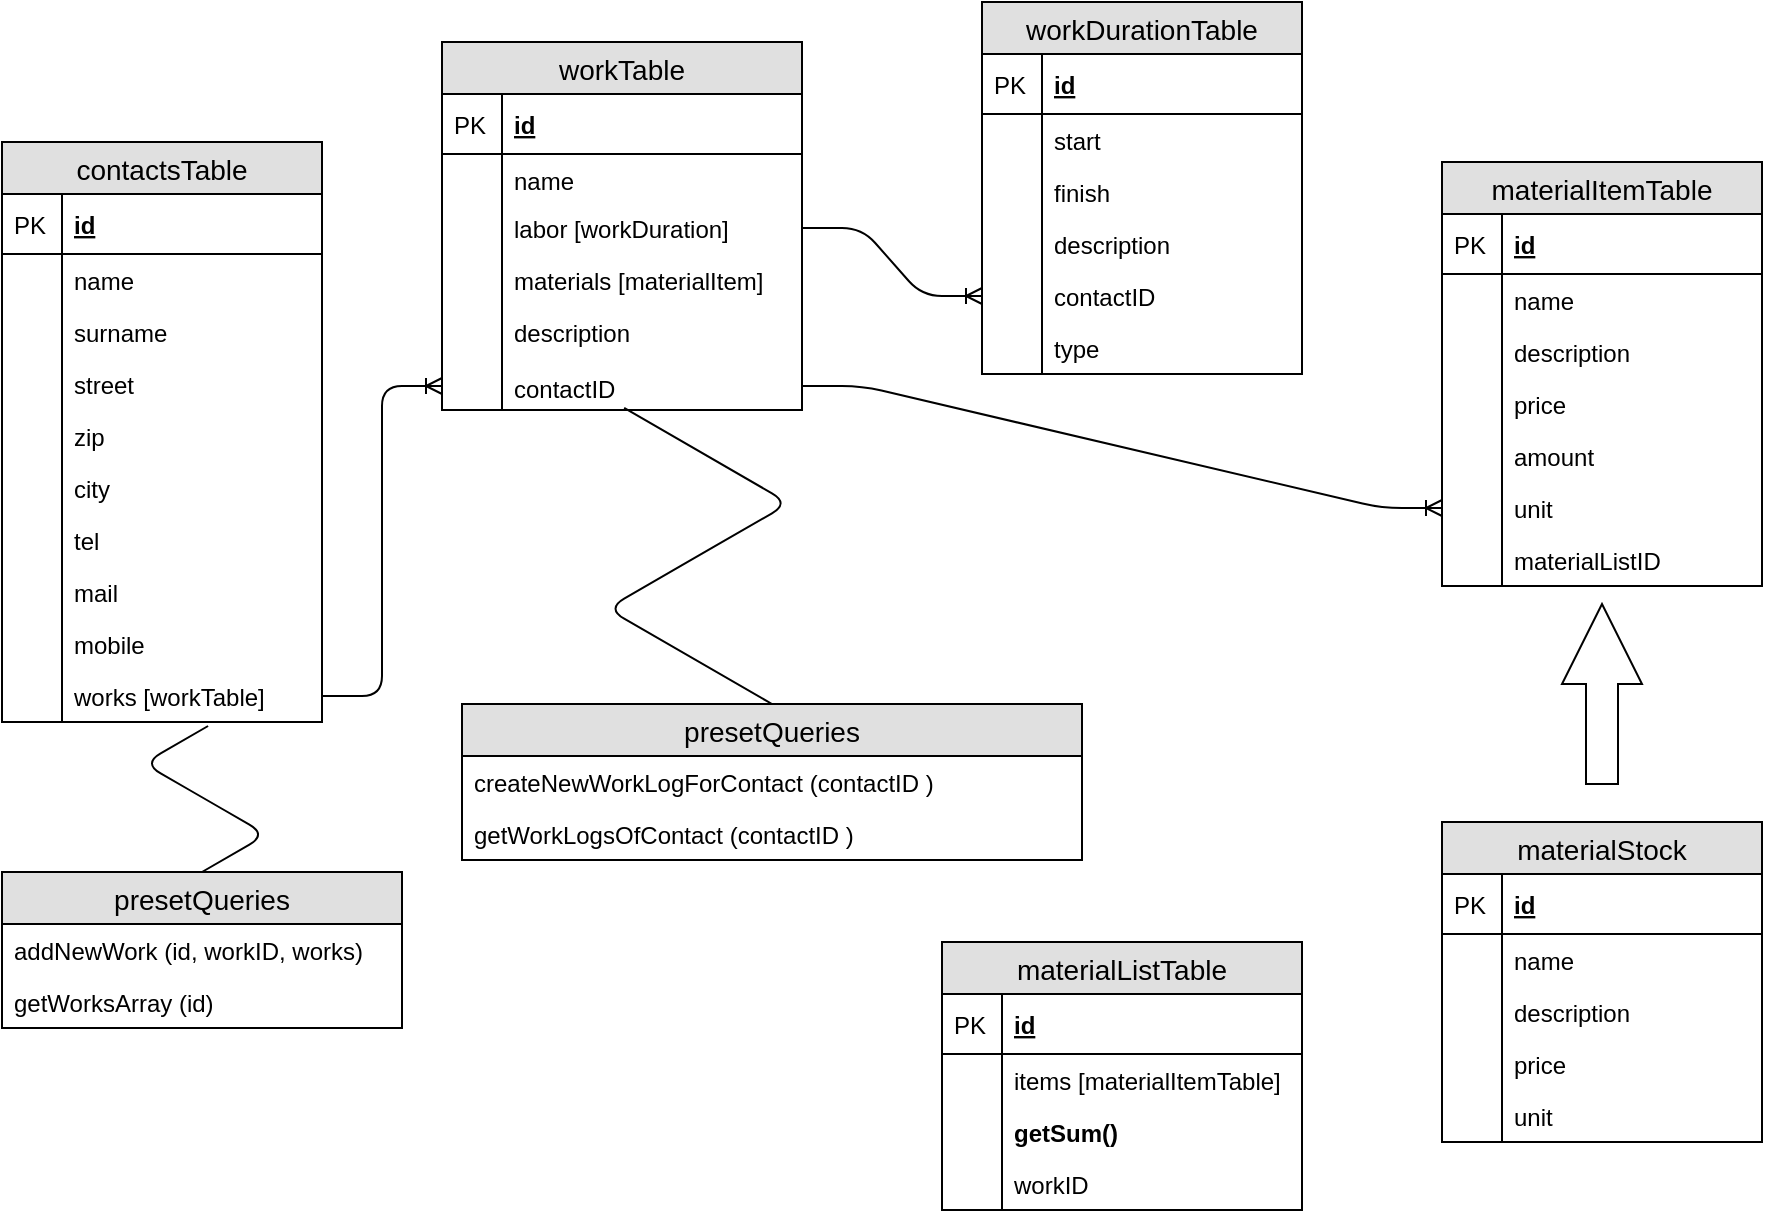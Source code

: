 <mxfile version="12.9.7" type="device"><diagram id="pIN6Wdjf2oK1olxcXLRE" name="Page-1"><mxGraphModel dx="932" dy="618" grid="1" gridSize="10" guides="1" tooltips="1" connect="1" arrows="1" fold="1" page="1" pageScale="1" pageWidth="1169" pageHeight="827" background="none" math="0" shadow="0"><root><mxCell id="0"/><mxCell id="1" parent="0"/><mxCell id="XhW7j2fBl8aj2lpPdpAn-42" value="workTable" style="swimlane;fontStyle=0;childLayout=stackLayout;horizontal=1;startSize=26;fillColor=#e0e0e0;horizontalStack=0;resizeParent=1;resizeParentMax=0;resizeLast=0;collapsible=1;marginBottom=0;swimlaneFillColor=#ffffff;align=center;fontSize=14;rounded=0;" parent="1" vertex="1"><mxGeometry x="260" y="40" width="180" height="184" as="geometry"><mxRectangle x="30" y="524.5" width="130" height="26" as="alternateBounds"/></mxGeometry></mxCell><mxCell id="XhW7j2fBl8aj2lpPdpAn-43" value="id" style="shape=partialRectangle;top=0;left=0;right=0;bottom=1;align=left;verticalAlign=middle;fillColor=none;spacingLeft=34;spacingRight=4;overflow=hidden;rotatable=0;points=[[0,0.5],[1,0.5]];portConstraint=eastwest;dropTarget=0;fontStyle=5;fontSize=12;" parent="XhW7j2fBl8aj2lpPdpAn-42" vertex="1"><mxGeometry y="26" width="180" height="30" as="geometry"/></mxCell><mxCell id="XhW7j2fBl8aj2lpPdpAn-44" value="PK" style="shape=partialRectangle;top=0;left=0;bottom=0;fillColor=none;align=left;verticalAlign=middle;spacingLeft=4;spacingRight=4;overflow=hidden;rotatable=0;points=[];portConstraint=eastwest;part=1;fontSize=12;" parent="XhW7j2fBl8aj2lpPdpAn-43" vertex="1" connectable="0"><mxGeometry width="30" height="30" as="geometry"/></mxCell><mxCell id="XhW7j2fBl8aj2lpPdpAn-111" value="name" style="shape=partialRectangle;top=0;left=0;right=0;bottom=0;align=left;verticalAlign=top;fillColor=none;spacingLeft=34;spacingRight=4;overflow=hidden;rotatable=0;points=[[0,0.5],[1,0.5]];portConstraint=eastwest;dropTarget=0;fontSize=12;comic=0;" parent="XhW7j2fBl8aj2lpPdpAn-42" vertex="1"><mxGeometry y="56" width="180" height="24" as="geometry"/></mxCell><mxCell id="XhW7j2fBl8aj2lpPdpAn-112" value="" style="shape=partialRectangle;top=0;left=0;bottom=0;fillColor=none;align=left;verticalAlign=top;spacingLeft=4;spacingRight=4;overflow=hidden;rotatable=0;points=[];portConstraint=eastwest;part=1;fontSize=12;" parent="XhW7j2fBl8aj2lpPdpAn-111" vertex="1" connectable="0"><mxGeometry width="30" height="24" as="geometry"/></mxCell><mxCell id="XhW7j2fBl8aj2lpPdpAn-45" value="labor [workDuration]" style="shape=partialRectangle;top=0;left=0;right=0;bottom=0;align=left;verticalAlign=top;fillColor=none;spacingLeft=34;spacingRight=4;overflow=hidden;rotatable=0;points=[[0,0.5],[1,0.5]];portConstraint=eastwest;dropTarget=0;fontSize=12;" parent="XhW7j2fBl8aj2lpPdpAn-42" vertex="1"><mxGeometry y="80" width="180" height="26" as="geometry"/></mxCell><mxCell id="XhW7j2fBl8aj2lpPdpAn-46" value="" style="shape=partialRectangle;top=0;left=0;bottom=0;fillColor=none;align=left;verticalAlign=top;spacingLeft=4;spacingRight=4;overflow=hidden;rotatable=0;points=[];portConstraint=eastwest;part=1;fontSize=12;" parent="XhW7j2fBl8aj2lpPdpAn-45" vertex="1" connectable="0"><mxGeometry width="30" height="26" as="geometry"/></mxCell><mxCell id="XhW7j2fBl8aj2lpPdpAn-47" value="materials [materialItem]" style="shape=partialRectangle;top=0;left=0;right=0;bottom=0;align=left;verticalAlign=top;fillColor=none;spacingLeft=34;spacingRight=4;overflow=hidden;rotatable=0;points=[[0,0.5],[1,0.5]];portConstraint=eastwest;dropTarget=0;fontSize=12;" parent="XhW7j2fBl8aj2lpPdpAn-42" vertex="1"><mxGeometry y="106" width="180" height="26" as="geometry"/></mxCell><mxCell id="XhW7j2fBl8aj2lpPdpAn-48" value="" style="shape=partialRectangle;top=0;left=0;bottom=0;fillColor=none;align=left;verticalAlign=top;spacingLeft=4;spacingRight=4;overflow=hidden;rotatable=0;points=[];portConstraint=eastwest;part=1;fontSize=12;" parent="XhW7j2fBl8aj2lpPdpAn-47" vertex="1" connectable="0"><mxGeometry width="30" height="26" as="geometry"/></mxCell><mxCell id="XhW7j2fBl8aj2lpPdpAn-49" value="description" style="shape=partialRectangle;top=0;left=0;right=0;bottom=0;align=left;verticalAlign=top;fillColor=none;spacingLeft=34;spacingRight=4;overflow=hidden;rotatable=0;points=[[0,0.5],[1,0.5]];portConstraint=eastwest;dropTarget=0;fontSize=12;" parent="XhW7j2fBl8aj2lpPdpAn-42" vertex="1"><mxGeometry y="132" width="180" height="28" as="geometry"/></mxCell><mxCell id="XhW7j2fBl8aj2lpPdpAn-50" value="" style="shape=partialRectangle;top=0;left=0;bottom=0;fillColor=none;align=left;verticalAlign=top;spacingLeft=4;spacingRight=4;overflow=hidden;rotatable=0;points=[];portConstraint=eastwest;part=1;fontSize=12;" parent="XhW7j2fBl8aj2lpPdpAn-49" vertex="1" connectable="0"><mxGeometry width="30" height="28" as="geometry"/></mxCell><mxCell id="JqWRubaT7lEdu_7shFdC-1" value="contactID" style="shape=partialRectangle;top=0;left=0;right=0;bottom=0;align=left;verticalAlign=top;fillColor=none;spacingLeft=34;spacingRight=4;overflow=hidden;rotatable=0;points=[[0,0.5],[1,0.5]];portConstraint=eastwest;dropTarget=0;fontSize=12;" parent="XhW7j2fBl8aj2lpPdpAn-42" vertex="1"><mxGeometry y="160" width="180" height="24" as="geometry"/></mxCell><mxCell id="JqWRubaT7lEdu_7shFdC-2" value="" style="shape=partialRectangle;top=0;left=0;bottom=0;fillColor=none;align=left;verticalAlign=top;spacingLeft=4;spacingRight=4;overflow=hidden;rotatable=0;points=[];portConstraint=eastwest;part=1;fontSize=12;" parent="JqWRubaT7lEdu_7shFdC-1" vertex="1" connectable="0"><mxGeometry width="30" height="24" as="geometry"/></mxCell><mxCell id="XhW7j2fBl8aj2lpPdpAn-74" value="materialListTable" style="swimlane;fontStyle=0;childLayout=stackLayout;horizontal=1;startSize=26;fillColor=#e0e0e0;horizontalStack=0;resizeParent=1;resizeParentMax=0;resizeLast=0;collapsible=1;marginBottom=0;swimlaneFillColor=#ffffff;align=center;fontSize=14;rounded=0;" parent="1" vertex="1"><mxGeometry x="510" y="490" width="180" height="134" as="geometry"><mxRectangle x="30" y="524.5" width="130" height="26" as="alternateBounds"/></mxGeometry></mxCell><mxCell id="XhW7j2fBl8aj2lpPdpAn-75" value="id" style="shape=partialRectangle;top=0;left=0;right=0;bottom=1;align=left;verticalAlign=middle;fillColor=none;spacingLeft=34;spacingRight=4;overflow=hidden;rotatable=0;points=[[0,0.5],[1,0.5]];portConstraint=eastwest;dropTarget=0;fontStyle=5;fontSize=12;" parent="XhW7j2fBl8aj2lpPdpAn-74" vertex="1"><mxGeometry y="26" width="180" height="30" as="geometry"/></mxCell><mxCell id="XhW7j2fBl8aj2lpPdpAn-76" value="PK" style="shape=partialRectangle;top=0;left=0;bottom=0;fillColor=none;align=left;verticalAlign=middle;spacingLeft=4;spacingRight=4;overflow=hidden;rotatable=0;points=[];portConstraint=eastwest;part=1;fontSize=12;" parent="XhW7j2fBl8aj2lpPdpAn-75" vertex="1" connectable="0"><mxGeometry width="30" height="30" as="geometry"/></mxCell><mxCell id="XhW7j2fBl8aj2lpPdpAn-77" value="items [materialItemTable]" style="shape=partialRectangle;top=0;left=0;right=0;bottom=0;align=left;verticalAlign=top;fillColor=none;spacingLeft=34;spacingRight=4;overflow=hidden;rotatable=0;points=[[0,0.5],[1,0.5]];portConstraint=eastwest;dropTarget=0;fontSize=12;" parent="XhW7j2fBl8aj2lpPdpAn-74" vertex="1"><mxGeometry y="56" width="180" height="26" as="geometry"/></mxCell><mxCell id="XhW7j2fBl8aj2lpPdpAn-78" value="" style="shape=partialRectangle;top=0;left=0;bottom=0;fillColor=none;align=left;verticalAlign=top;spacingLeft=4;spacingRight=4;overflow=hidden;rotatable=0;points=[];portConstraint=eastwest;part=1;fontSize=12;" parent="XhW7j2fBl8aj2lpPdpAn-77" vertex="1" connectable="0"><mxGeometry width="30" height="26" as="geometry"/></mxCell><mxCell id="XhW7j2fBl8aj2lpPdpAn-83" value="getSum()" style="shape=partialRectangle;top=0;left=0;right=0;bottom=0;align=left;verticalAlign=top;fillColor=none;spacingLeft=34;spacingRight=4;overflow=hidden;rotatable=0;points=[[0,0.5],[1,0.5]];portConstraint=eastwest;dropTarget=0;fontSize=12;fontStyle=1" parent="XhW7j2fBl8aj2lpPdpAn-74" vertex="1"><mxGeometry y="82" width="180" height="26" as="geometry"/></mxCell><mxCell id="XhW7j2fBl8aj2lpPdpAn-84" value="" style="shape=partialRectangle;top=0;left=0;bottom=0;fillColor=none;align=left;verticalAlign=top;spacingLeft=4;spacingRight=4;overflow=hidden;rotatable=0;points=[];portConstraint=eastwest;part=1;fontSize=12;" parent="XhW7j2fBl8aj2lpPdpAn-83" vertex="1" connectable="0"><mxGeometry width="30" height="26" as="geometry"/></mxCell><mxCell id="JqWRubaT7lEdu_7shFdC-5" value="workID" style="shape=partialRectangle;top=0;left=0;right=0;bottom=0;align=left;verticalAlign=top;fillColor=none;spacingLeft=34;spacingRight=4;overflow=hidden;rotatable=0;points=[[0,0.5],[1,0.5]];portConstraint=eastwest;dropTarget=0;fontSize=12;" parent="XhW7j2fBl8aj2lpPdpAn-74" vertex="1"><mxGeometry y="108" width="180" height="26" as="geometry"/></mxCell><mxCell id="JqWRubaT7lEdu_7shFdC-6" value="" style="shape=partialRectangle;top=0;left=0;bottom=0;fillColor=none;align=left;verticalAlign=top;spacingLeft=4;spacingRight=4;overflow=hidden;rotatable=0;points=[];portConstraint=eastwest;part=1;fontSize=12;" parent="JqWRubaT7lEdu_7shFdC-5" vertex="1" connectable="0"><mxGeometry width="30" height="26" as="geometry"/></mxCell><mxCell id="XhW7j2fBl8aj2lpPdpAn-87" value="materialItemTable" style="swimlane;fontStyle=0;childLayout=stackLayout;horizontal=1;startSize=26;fillColor=#e0e0e0;horizontalStack=0;resizeParent=1;resizeParentMax=0;resizeLast=0;collapsible=1;marginBottom=0;swimlaneFillColor=#ffffff;align=center;fontSize=14;rounded=0;" parent="1" vertex="1"><mxGeometry x="760" y="100" width="160" height="212" as="geometry"><mxRectangle x="30" y="524.5" width="130" height="26" as="alternateBounds"/></mxGeometry></mxCell><mxCell id="XhW7j2fBl8aj2lpPdpAn-88" value="id" style="shape=partialRectangle;top=0;left=0;right=0;bottom=1;align=left;verticalAlign=middle;fillColor=none;spacingLeft=34;spacingRight=4;overflow=hidden;rotatable=0;points=[[0,0.5],[1,0.5]];portConstraint=eastwest;dropTarget=0;fontStyle=5;fontSize=12;" parent="XhW7j2fBl8aj2lpPdpAn-87" vertex="1"><mxGeometry y="26" width="160" height="30" as="geometry"/></mxCell><mxCell id="XhW7j2fBl8aj2lpPdpAn-89" value="PK" style="shape=partialRectangle;top=0;left=0;bottom=0;fillColor=none;align=left;verticalAlign=middle;spacingLeft=4;spacingRight=4;overflow=hidden;rotatable=0;points=[];portConstraint=eastwest;part=1;fontSize=12;" parent="XhW7j2fBl8aj2lpPdpAn-88" vertex="1" connectable="0"><mxGeometry width="30" height="30" as="geometry"/></mxCell><mxCell id="XhW7j2fBl8aj2lpPdpAn-92" value="name" style="shape=partialRectangle;top=0;left=0;right=0;bottom=0;align=left;verticalAlign=top;fillColor=none;spacingLeft=34;spacingRight=4;overflow=hidden;rotatable=0;points=[[0,0.5],[1,0.5]];portConstraint=eastwest;dropTarget=0;fontSize=12;" parent="XhW7j2fBl8aj2lpPdpAn-87" vertex="1"><mxGeometry y="56" width="160" height="26" as="geometry"/></mxCell><mxCell id="XhW7j2fBl8aj2lpPdpAn-93" value="" style="shape=partialRectangle;top=0;left=0;bottom=0;fillColor=none;align=left;verticalAlign=top;spacingLeft=4;spacingRight=4;overflow=hidden;rotatable=0;points=[];portConstraint=eastwest;part=1;fontSize=12;" parent="XhW7j2fBl8aj2lpPdpAn-92" vertex="1" connectable="0"><mxGeometry width="30" height="26" as="geometry"/></mxCell><mxCell id="XhW7j2fBl8aj2lpPdpAn-132" value="description" style="shape=partialRectangle;top=0;left=0;right=0;bottom=0;align=left;verticalAlign=top;fillColor=none;spacingLeft=34;spacingRight=4;overflow=hidden;rotatable=0;points=[[0,0.5],[1,0.5]];portConstraint=eastwest;dropTarget=0;fontSize=12;" parent="XhW7j2fBl8aj2lpPdpAn-87" vertex="1"><mxGeometry y="82" width="160" height="26" as="geometry"/></mxCell><mxCell id="XhW7j2fBl8aj2lpPdpAn-133" value="" style="shape=partialRectangle;top=0;left=0;bottom=0;fillColor=none;align=left;verticalAlign=top;spacingLeft=4;spacingRight=4;overflow=hidden;rotatable=0;points=[];portConstraint=eastwest;part=1;fontSize=12;" parent="XhW7j2fBl8aj2lpPdpAn-132" vertex="1" connectable="0"><mxGeometry width="30" height="26" as="geometry"/></mxCell><mxCell id="XhW7j2fBl8aj2lpPdpAn-94" value="price" style="shape=partialRectangle;top=0;left=0;right=0;bottom=0;align=left;verticalAlign=top;fillColor=none;spacingLeft=34;spacingRight=4;overflow=hidden;rotatable=0;points=[[0,0.5],[1,0.5]];portConstraint=eastwest;dropTarget=0;fontSize=12;" parent="XhW7j2fBl8aj2lpPdpAn-87" vertex="1"><mxGeometry y="108" width="160" height="26" as="geometry"/></mxCell><mxCell id="XhW7j2fBl8aj2lpPdpAn-95" value="" style="shape=partialRectangle;top=0;left=0;bottom=0;fillColor=none;align=left;verticalAlign=top;spacingLeft=4;spacingRight=4;overflow=hidden;rotatable=0;points=[];portConstraint=eastwest;part=1;fontSize=12;" parent="XhW7j2fBl8aj2lpPdpAn-94" vertex="1" connectable="0"><mxGeometry width="30" height="26" as="geometry"/></mxCell><mxCell id="XhW7j2fBl8aj2lpPdpAn-96" value="amount" style="shape=partialRectangle;top=0;left=0;right=0;bottom=0;align=left;verticalAlign=top;fillColor=none;spacingLeft=34;spacingRight=4;overflow=hidden;rotatable=0;points=[[0,0.5],[1,0.5]];portConstraint=eastwest;dropTarget=0;fontSize=12;" parent="XhW7j2fBl8aj2lpPdpAn-87" vertex="1"><mxGeometry y="134" width="160" height="26" as="geometry"/></mxCell><mxCell id="XhW7j2fBl8aj2lpPdpAn-97" value="" style="shape=partialRectangle;top=0;left=0;bottom=0;fillColor=none;align=left;verticalAlign=top;spacingLeft=4;spacingRight=4;overflow=hidden;rotatable=0;points=[];portConstraint=eastwest;part=1;fontSize=12;" parent="XhW7j2fBl8aj2lpPdpAn-96" vertex="1" connectable="0"><mxGeometry width="30" height="26" as="geometry"/></mxCell><mxCell id="XhW7j2fBl8aj2lpPdpAn-128" value="unit" style="shape=partialRectangle;top=0;left=0;right=0;bottom=0;align=left;verticalAlign=top;fillColor=none;spacingLeft=34;spacingRight=4;overflow=hidden;rotatable=0;points=[[0,0.5],[1,0.5]];portConstraint=eastwest;dropTarget=0;fontSize=12;" parent="XhW7j2fBl8aj2lpPdpAn-87" vertex="1"><mxGeometry y="160" width="160" height="26" as="geometry"/></mxCell><mxCell id="XhW7j2fBl8aj2lpPdpAn-129" value="" style="shape=partialRectangle;top=0;left=0;bottom=0;fillColor=none;align=left;verticalAlign=top;spacingLeft=4;spacingRight=4;overflow=hidden;rotatable=0;points=[];portConstraint=eastwest;part=1;fontSize=12;" parent="XhW7j2fBl8aj2lpPdpAn-128" vertex="1" connectable="0"><mxGeometry width="30" height="26" as="geometry"/></mxCell><mxCell id="JqWRubaT7lEdu_7shFdC-7" value="materialListID" style="shape=partialRectangle;top=0;left=0;right=0;bottom=0;align=left;verticalAlign=top;fillColor=none;spacingLeft=34;spacingRight=4;overflow=hidden;rotatable=0;points=[[0,0.5],[1,0.5]];portConstraint=eastwest;dropTarget=0;fontSize=12;" parent="XhW7j2fBl8aj2lpPdpAn-87" vertex="1"><mxGeometry y="186" width="160" height="26" as="geometry"/></mxCell><mxCell id="JqWRubaT7lEdu_7shFdC-8" value="" style="shape=partialRectangle;top=0;left=0;bottom=0;fillColor=none;align=left;verticalAlign=top;spacingLeft=4;spacingRight=4;overflow=hidden;rotatable=0;points=[];portConstraint=eastwest;part=1;fontSize=12;" parent="JqWRubaT7lEdu_7shFdC-7" vertex="1" connectable="0"><mxGeometry width="30" height="26" as="geometry"/></mxCell><mxCell id="XhW7j2fBl8aj2lpPdpAn-113" value="materialStock" style="swimlane;fontStyle=0;childLayout=stackLayout;horizontal=1;startSize=26;fillColor=#e0e0e0;horizontalStack=0;resizeParent=1;resizeParentMax=0;resizeLast=0;collapsible=1;marginBottom=0;swimlaneFillColor=#ffffff;align=center;fontSize=14;rounded=0;" parent="1" vertex="1"><mxGeometry x="760" y="430" width="160" height="160" as="geometry"><mxRectangle x="30" y="524.5" width="130" height="26" as="alternateBounds"/></mxGeometry></mxCell><mxCell id="XhW7j2fBl8aj2lpPdpAn-114" value="id" style="shape=partialRectangle;top=0;left=0;right=0;bottom=1;align=left;verticalAlign=middle;fillColor=none;spacingLeft=34;spacingRight=4;overflow=hidden;rotatable=0;points=[[0,0.5],[1,0.5]];portConstraint=eastwest;dropTarget=0;fontStyle=5;fontSize=12;" parent="XhW7j2fBl8aj2lpPdpAn-113" vertex="1"><mxGeometry y="26" width="160" height="30" as="geometry"/></mxCell><mxCell id="XhW7j2fBl8aj2lpPdpAn-115" value="PK" style="shape=partialRectangle;top=0;left=0;bottom=0;fillColor=none;align=left;verticalAlign=middle;spacingLeft=4;spacingRight=4;overflow=hidden;rotatable=0;points=[];portConstraint=eastwest;part=1;fontSize=12;" parent="XhW7j2fBl8aj2lpPdpAn-114" vertex="1" connectable="0"><mxGeometry width="30" height="30" as="geometry"/></mxCell><mxCell id="XhW7j2fBl8aj2lpPdpAn-116" value="name" style="shape=partialRectangle;top=0;left=0;right=0;bottom=0;align=left;verticalAlign=top;fillColor=none;spacingLeft=34;spacingRight=4;overflow=hidden;rotatable=0;points=[[0,0.5],[1,0.5]];portConstraint=eastwest;dropTarget=0;fontSize=12;" parent="XhW7j2fBl8aj2lpPdpAn-113" vertex="1"><mxGeometry y="56" width="160" height="26" as="geometry"/></mxCell><mxCell id="XhW7j2fBl8aj2lpPdpAn-117" value="" style="shape=partialRectangle;top=0;left=0;bottom=0;fillColor=none;align=left;verticalAlign=top;spacingLeft=4;spacingRight=4;overflow=hidden;rotatable=0;points=[];portConstraint=eastwest;part=1;fontSize=12;" parent="XhW7j2fBl8aj2lpPdpAn-116" vertex="1" connectable="0"><mxGeometry width="30" height="26" as="geometry"/></mxCell><mxCell id="XhW7j2fBl8aj2lpPdpAn-118" value="description" style="shape=partialRectangle;top=0;left=0;right=0;bottom=0;align=left;verticalAlign=top;fillColor=none;spacingLeft=34;spacingRight=4;overflow=hidden;rotatable=0;points=[[0,0.5],[1,0.5]];portConstraint=eastwest;dropTarget=0;fontSize=12;" parent="XhW7j2fBl8aj2lpPdpAn-113" vertex="1"><mxGeometry y="82" width="160" height="26" as="geometry"/></mxCell><mxCell id="XhW7j2fBl8aj2lpPdpAn-119" value="" style="shape=partialRectangle;top=0;left=0;bottom=0;fillColor=none;align=left;verticalAlign=top;spacingLeft=4;spacingRight=4;overflow=hidden;rotatable=0;points=[];portConstraint=eastwest;part=1;fontSize=12;" parent="XhW7j2fBl8aj2lpPdpAn-118" vertex="1" connectable="0"><mxGeometry width="30" height="26" as="geometry"/></mxCell><mxCell id="XhW7j2fBl8aj2lpPdpAn-120" value="price" style="shape=partialRectangle;top=0;left=0;right=0;bottom=0;align=left;verticalAlign=top;fillColor=none;spacingLeft=34;spacingRight=4;overflow=hidden;rotatable=0;points=[[0,0.5],[1,0.5]];portConstraint=eastwest;dropTarget=0;fontSize=12;" parent="XhW7j2fBl8aj2lpPdpAn-113" vertex="1"><mxGeometry y="108" width="160" height="26" as="geometry"/></mxCell><mxCell id="XhW7j2fBl8aj2lpPdpAn-121" value="" style="shape=partialRectangle;top=0;left=0;bottom=0;fillColor=none;align=left;verticalAlign=top;spacingLeft=4;spacingRight=4;overflow=hidden;rotatable=0;points=[];portConstraint=eastwest;part=1;fontSize=12;" parent="XhW7j2fBl8aj2lpPdpAn-120" vertex="1" connectable="0"><mxGeometry width="30" height="26" as="geometry"/></mxCell><mxCell id="XhW7j2fBl8aj2lpPdpAn-122" value="unit" style="shape=partialRectangle;top=0;left=0;right=0;bottom=0;align=left;verticalAlign=top;fillColor=none;spacingLeft=34;spacingRight=4;overflow=hidden;rotatable=0;points=[[0,0.5],[1,0.5]];portConstraint=eastwest;dropTarget=0;fontSize=12;" parent="XhW7j2fBl8aj2lpPdpAn-113" vertex="1"><mxGeometry y="134" width="160" height="26" as="geometry"/></mxCell><mxCell id="XhW7j2fBl8aj2lpPdpAn-123" value="" style="shape=partialRectangle;top=0;left=0;bottom=0;fillColor=none;align=left;verticalAlign=top;spacingLeft=4;spacingRight=4;overflow=hidden;rotatable=0;points=[];portConstraint=eastwest;part=1;fontSize=12;" parent="XhW7j2fBl8aj2lpPdpAn-122" vertex="1" connectable="0"><mxGeometry width="30" height="26" as="geometry"/></mxCell><mxCell id="KX75HKw-iEKH7OPJKG4U-1" value="" style="edgeStyle=entityRelationEdgeStyle;fontSize=12;html=1;endArrow=ERoneToMany;" parent="1" source="XhW7j2fBl8aj2lpPdpAn-40" target="JqWRubaT7lEdu_7shFdC-1" edge="1"><mxGeometry width="100" height="100" relative="1" as="geometry"><mxPoint x="200" y="380" as="sourcePoint"/><mxPoint x="270" y="280" as="targetPoint"/></mxGeometry></mxCell><mxCell id="KX75HKw-iEKH7OPJKG4U-2" value="" style="edgeStyle=entityRelationEdgeStyle;fontSize=12;html=1;endArrow=ERoneToMany;exitX=1;exitY=0.5;exitDx=0;exitDy=0;" parent="1" source="XhW7j2fBl8aj2lpPdpAn-45" target="JqWRubaT7lEdu_7shFdC-3" edge="1"><mxGeometry width="100" height="100" relative="1" as="geometry"><mxPoint x="410" y="283" as="sourcePoint"/><mxPoint x="510" y="183" as="targetPoint"/></mxGeometry></mxCell><mxCell id="KX75HKw-iEKH7OPJKG4U-3" value="" style="edgeStyle=entityRelationEdgeStyle;fontSize=12;html=1;endArrow=ERoneToMany;entryX=0;entryY=0.5;entryDx=0;entryDy=0;" parent="1" source="JqWRubaT7lEdu_7shFdC-1" target="XhW7j2fBl8aj2lpPdpAn-128" edge="1"><mxGeometry width="100" height="100" relative="1" as="geometry"><mxPoint x="410" y="530" as="sourcePoint"/><mxPoint x="510" y="430" as="targetPoint"/></mxGeometry></mxCell><mxCell id="KX75HKw-iEKH7OPJKG4U-5" value="" style="html=1;shadow=0;dashed=0;align=center;verticalAlign=middle;shape=mxgraph.arrows2.arrow;dy=0.6;dx=40;direction=north;notch=0;" parent="1" vertex="1"><mxGeometry x="820" y="321" width="40" height="90" as="geometry"/></mxCell><mxCell id="KX75HKw-iEKH7OPJKG4U-14" value="" style="group" parent="1" vertex="1" connectable="0"><mxGeometry x="40" y="124" width="200" height="370" as="geometry"/></mxCell><mxCell id="KX75HKw-iEKH7OPJKG4U-10" value="presetQueries" style="swimlane;fontStyle=0;childLayout=stackLayout;horizontal=1;startSize=26;fillColor=#e0e0e0;horizontalStack=0;resizeParent=1;resizeParentMax=0;resizeLast=0;collapsible=1;marginBottom=0;swimlaneFillColor=#ffffff;align=center;fontSize=14;" parent="KX75HKw-iEKH7OPJKG4U-14" vertex="1"><mxGeometry y="331" width="200" height="78" as="geometry"><mxRectangle y="266" width="120" height="26" as="alternateBounds"/></mxGeometry></mxCell><mxCell id="KX75HKw-iEKH7OPJKG4U-11" value="addNewWork (id, workID, works)" style="text;strokeColor=none;fillColor=none;spacingLeft=4;spacingRight=4;overflow=hidden;rotatable=0;points=[[0,0.5],[1,0.5]];portConstraint=eastwest;fontSize=12;" parent="KX75HKw-iEKH7OPJKG4U-10" vertex="1"><mxGeometry y="26" width="200" height="26" as="geometry"/></mxCell><mxCell id="KX75HKw-iEKH7OPJKG4U-12" value="getWorksArray (id)" style="text;strokeColor=none;fillColor=none;spacingLeft=4;spacingRight=4;overflow=hidden;rotatable=0;points=[[0,0.5],[1,0.5]];portConstraint=eastwest;fontSize=12;" parent="KX75HKw-iEKH7OPJKG4U-10" vertex="1"><mxGeometry y="52" width="200" height="26" as="geometry"/></mxCell><mxCell id="KX75HKw-iEKH7OPJKG4U-15" value="presetQueries" style="swimlane;fontStyle=0;childLayout=stackLayout;horizontal=1;startSize=26;fillColor=#e0e0e0;horizontalStack=0;resizeParent=1;resizeParentMax=0;resizeLast=0;collapsible=1;marginBottom=0;swimlaneFillColor=#ffffff;align=center;fontSize=14;" parent="1" vertex="1"><mxGeometry x="270" y="371" width="310" height="78" as="geometry"/></mxCell><mxCell id="KX75HKw-iEKH7OPJKG4U-16" value="createNewWorkLogForContact (contactID )" style="text;strokeColor=none;fillColor=none;spacingLeft=4;spacingRight=4;overflow=hidden;rotatable=0;points=[[0,0.5],[1,0.5]];portConstraint=eastwest;fontSize=12;" parent="KX75HKw-iEKH7OPJKG4U-15" vertex="1"><mxGeometry y="26" width="310" height="26" as="geometry"/></mxCell><mxCell id="KX75HKw-iEKH7OPJKG4U-18" value="getWorkLogsOfContact (contactID )" style="text;strokeColor=none;fillColor=none;spacingLeft=4;spacingRight=4;overflow=hidden;rotatable=0;points=[[0,0.5],[1,0.5]];portConstraint=eastwest;fontSize=12;" parent="KX75HKw-iEKH7OPJKG4U-15" vertex="1"><mxGeometry y="52" width="310" height="26" as="geometry"/></mxCell><mxCell id="KX75HKw-iEKH7OPJKG4U-21" value="" style="edgeStyle=isometricEdgeStyle;endArrow=none;html=1;elbow=vertical;exitX=0.5;exitY=0;exitDx=0;exitDy=0;entryX=0.506;entryY=0.958;entryDx=0;entryDy=0;entryPerimeter=0;" parent="1" source="KX75HKw-iEKH7OPJKG4U-15" target="JqWRubaT7lEdu_7shFdC-1" edge="1"><mxGeometry width="50" height="100" relative="1" as="geometry"><mxPoint x="344" y="340" as="sourcePoint"/><mxPoint x="394" y="240" as="targetPoint"/></mxGeometry></mxCell><object label="contactsTable" id="XhW7j2fBl8aj2lpPdpAn-20"><mxCell style="swimlane;fontStyle=0;childLayout=stackLayout;horizontal=1;startSize=26;fillColor=#e0e0e0;horizontalStack=0;resizeParent=1;resizeParentMax=0;resizeLast=0;collapsible=1;marginBottom=0;swimlaneFillColor=#ffffff;align=center;fontSize=14;rounded=0;" parent="1" vertex="1"><mxGeometry x="40" y="90" width="160" height="290" as="geometry"><mxRectangle x="40" y="90" width="130" height="26" as="alternateBounds"/></mxGeometry></mxCell></object><mxCell id="XhW7j2fBl8aj2lpPdpAn-21" value="id" style="shape=partialRectangle;top=0;left=0;right=0;bottom=1;align=left;verticalAlign=middle;fillColor=none;spacingLeft=34;spacingRight=4;overflow=hidden;rotatable=0;points=[[0,0.5],[1,0.5]];portConstraint=eastwest;dropTarget=0;fontStyle=5;fontSize=12;" parent="XhW7j2fBl8aj2lpPdpAn-20" vertex="1"><mxGeometry y="26" width="160" height="30" as="geometry"/></mxCell><mxCell id="XhW7j2fBl8aj2lpPdpAn-22" value="PK" style="shape=partialRectangle;top=0;left=0;bottom=0;fillColor=none;align=left;verticalAlign=middle;spacingLeft=4;spacingRight=4;overflow=hidden;rotatable=0;points=[];portConstraint=eastwest;part=1;fontSize=12;" parent="XhW7j2fBl8aj2lpPdpAn-21" vertex="1" connectable="0"><mxGeometry width="30" height="30" as="geometry"/></mxCell><mxCell id="XhW7j2fBl8aj2lpPdpAn-23" value="name" style="shape=partialRectangle;top=0;left=0;right=0;bottom=0;align=left;verticalAlign=top;fillColor=none;spacingLeft=34;spacingRight=4;overflow=hidden;rotatable=0;points=[[0,0.5],[1,0.5]];portConstraint=eastwest;dropTarget=0;fontSize=12;" parent="XhW7j2fBl8aj2lpPdpAn-20" vertex="1"><mxGeometry y="56" width="160" height="26" as="geometry"/></mxCell><mxCell id="XhW7j2fBl8aj2lpPdpAn-24" value="" style="shape=partialRectangle;top=0;left=0;bottom=0;fillColor=none;align=left;verticalAlign=top;spacingLeft=4;spacingRight=4;overflow=hidden;rotatable=0;points=[];portConstraint=eastwest;part=1;fontSize=12;" parent="XhW7j2fBl8aj2lpPdpAn-23" vertex="1" connectable="0"><mxGeometry width="30" height="26" as="geometry"/></mxCell><mxCell id="XhW7j2fBl8aj2lpPdpAn-25" value="surname" style="shape=partialRectangle;top=0;left=0;right=0;bottom=0;align=left;verticalAlign=top;fillColor=none;spacingLeft=34;spacingRight=4;overflow=hidden;rotatable=0;points=[[0,0.5],[1,0.5]];portConstraint=eastwest;dropTarget=0;fontSize=12;" parent="XhW7j2fBl8aj2lpPdpAn-20" vertex="1"><mxGeometry y="82" width="160" height="26" as="geometry"/></mxCell><mxCell id="XhW7j2fBl8aj2lpPdpAn-26" value="" style="shape=partialRectangle;top=0;left=0;bottom=0;fillColor=none;align=left;verticalAlign=top;spacingLeft=4;spacingRight=4;overflow=hidden;rotatable=0;points=[];portConstraint=eastwest;part=1;fontSize=12;" parent="XhW7j2fBl8aj2lpPdpAn-25" vertex="1" connectable="0"><mxGeometry width="30" height="26" as="geometry"/></mxCell><mxCell id="XhW7j2fBl8aj2lpPdpAn-27" value="street" style="shape=partialRectangle;top=0;left=0;right=0;bottom=0;align=left;verticalAlign=top;fillColor=none;spacingLeft=34;spacingRight=4;overflow=hidden;rotatable=0;points=[[0,0.5],[1,0.5]];portConstraint=eastwest;dropTarget=0;fontSize=12;" parent="XhW7j2fBl8aj2lpPdpAn-20" vertex="1"><mxGeometry y="108" width="160" height="26" as="geometry"/></mxCell><mxCell id="XhW7j2fBl8aj2lpPdpAn-28" value="" style="shape=partialRectangle;top=0;left=0;bottom=0;fillColor=none;align=left;verticalAlign=top;spacingLeft=4;spacingRight=4;overflow=hidden;rotatable=0;points=[];portConstraint=eastwest;part=1;fontSize=12;" parent="XhW7j2fBl8aj2lpPdpAn-27" vertex="1" connectable="0"><mxGeometry width="30" height="26" as="geometry"/></mxCell><mxCell id="XhW7j2fBl8aj2lpPdpAn-32" value="zip" style="shape=partialRectangle;top=0;left=0;right=0;bottom=0;align=left;verticalAlign=top;fillColor=none;spacingLeft=34;spacingRight=4;overflow=hidden;rotatable=0;points=[[0,0.5],[1,0.5]];portConstraint=eastwest;dropTarget=0;fontSize=12;" parent="XhW7j2fBl8aj2lpPdpAn-20" vertex="1"><mxGeometry y="134" width="160" height="26" as="geometry"/></mxCell><mxCell id="XhW7j2fBl8aj2lpPdpAn-33" value="" style="shape=partialRectangle;top=0;left=0;bottom=0;fillColor=none;align=left;verticalAlign=top;spacingLeft=4;spacingRight=4;overflow=hidden;rotatable=0;points=[];portConstraint=eastwest;part=1;fontSize=12;" parent="XhW7j2fBl8aj2lpPdpAn-32" vertex="1" connectable="0"><mxGeometry width="30" height="26" as="geometry"/></mxCell><mxCell id="XhW7j2fBl8aj2lpPdpAn-34" value="city" style="shape=partialRectangle;top=0;left=0;right=0;bottom=0;align=left;verticalAlign=top;fillColor=none;spacingLeft=34;spacingRight=4;overflow=hidden;rotatable=0;points=[[0,0.5],[1,0.5]];portConstraint=eastwest;dropTarget=0;fontSize=12;" parent="XhW7j2fBl8aj2lpPdpAn-20" vertex="1"><mxGeometry y="160" width="160" height="26" as="geometry"/></mxCell><mxCell id="XhW7j2fBl8aj2lpPdpAn-35" value="" style="shape=partialRectangle;top=0;left=0;bottom=0;fillColor=none;align=left;verticalAlign=top;spacingLeft=4;spacingRight=4;overflow=hidden;rotatable=0;points=[];portConstraint=eastwest;part=1;fontSize=12;" parent="XhW7j2fBl8aj2lpPdpAn-34" vertex="1" connectable="0"><mxGeometry width="30" height="26" as="geometry"/></mxCell><mxCell id="sa8x0cfl5ouQTs-ONwbs-5" value="tel" style="shape=partialRectangle;top=0;left=0;right=0;bottom=0;align=left;verticalAlign=top;fillColor=none;spacingLeft=34;spacingRight=4;overflow=hidden;rotatable=0;points=[[0,0.5],[1,0.5]];portConstraint=eastwest;dropTarget=0;fontSize=12;" parent="XhW7j2fBl8aj2lpPdpAn-20" vertex="1"><mxGeometry y="186" width="160" height="26" as="geometry"/></mxCell><mxCell id="sa8x0cfl5ouQTs-ONwbs-6" value="" style="shape=partialRectangle;top=0;left=0;bottom=0;fillColor=none;align=left;verticalAlign=top;spacingLeft=4;spacingRight=4;overflow=hidden;rotatable=0;points=[];portConstraint=eastwest;part=1;fontSize=12;" parent="sa8x0cfl5ouQTs-ONwbs-5" vertex="1" connectable="0"><mxGeometry width="30" height="26" as="geometry"/></mxCell><mxCell id="XhW7j2fBl8aj2lpPdpAn-36" value="mail" style="shape=partialRectangle;top=0;left=0;right=0;bottom=0;align=left;verticalAlign=top;fillColor=none;spacingLeft=34;spacingRight=4;overflow=hidden;rotatable=0;points=[[0,0.5],[1,0.5]];portConstraint=eastwest;dropTarget=0;fontSize=12;" parent="XhW7j2fBl8aj2lpPdpAn-20" vertex="1"><mxGeometry y="212" width="160" height="26" as="geometry"/></mxCell><mxCell id="XhW7j2fBl8aj2lpPdpAn-37" value="" style="shape=partialRectangle;top=0;left=0;bottom=0;fillColor=none;align=left;verticalAlign=top;spacingLeft=4;spacingRight=4;overflow=hidden;rotatable=0;points=[];portConstraint=eastwest;part=1;fontSize=12;" parent="XhW7j2fBl8aj2lpPdpAn-36" vertex="1" connectable="0"><mxGeometry width="30" height="26" as="geometry"/></mxCell><mxCell id="XhW7j2fBl8aj2lpPdpAn-38" value="mobile" style="shape=partialRectangle;top=0;left=0;right=0;bottom=0;align=left;verticalAlign=top;fillColor=none;spacingLeft=34;spacingRight=4;overflow=hidden;rotatable=0;points=[[0,0.5],[1,0.5]];portConstraint=eastwest;dropTarget=0;fontSize=12;" parent="XhW7j2fBl8aj2lpPdpAn-20" vertex="1"><mxGeometry y="238" width="160" height="26" as="geometry"/></mxCell><mxCell id="XhW7j2fBl8aj2lpPdpAn-39" value="" style="shape=partialRectangle;top=0;left=0;bottom=0;fillColor=none;align=left;verticalAlign=top;spacingLeft=4;spacingRight=4;overflow=hidden;rotatable=0;points=[];portConstraint=eastwest;part=1;fontSize=12;" parent="XhW7j2fBl8aj2lpPdpAn-38" vertex="1" connectable="0"><mxGeometry width="30" height="26" as="geometry"/></mxCell><mxCell id="XhW7j2fBl8aj2lpPdpAn-40" value="works [workTable]" style="shape=partialRectangle;top=0;left=0;right=0;bottom=0;align=left;verticalAlign=top;fillColor=none;spacingLeft=34;spacingRight=4;overflow=hidden;rotatable=0;points=[[0,0.5],[1,0.5]];portConstraint=eastwest;dropTarget=0;fontSize=12;" parent="XhW7j2fBl8aj2lpPdpAn-20" vertex="1"><mxGeometry y="264" width="160" height="26" as="geometry"/></mxCell><mxCell id="XhW7j2fBl8aj2lpPdpAn-41" value="" style="shape=partialRectangle;top=0;left=0;bottom=0;fillColor=none;align=left;verticalAlign=top;spacingLeft=4;spacingRight=4;overflow=hidden;rotatable=0;points=[];portConstraint=eastwest;part=1;fontSize=12;" parent="XhW7j2fBl8aj2lpPdpAn-40" vertex="1" connectable="0"><mxGeometry width="30" height="26" as="geometry"/></mxCell><mxCell id="KX75HKw-iEKH7OPJKG4U-20" value="" style="edgeStyle=isometricEdgeStyle;endArrow=none;html=1;exitX=0.5;exitY=0;exitDx=0;exitDy=0;entryX=0.644;entryY=1.077;entryDx=0;entryDy=0;entryPerimeter=0;" parent="1" source="KX75HKw-iEKH7OPJKG4U-10" target="XhW7j2fBl8aj2lpPdpAn-40" edge="1"><mxGeometry width="50" height="100" relative="1" as="geometry"><mxPoint x="40" y="710" as="sourcePoint"/><mxPoint x="140" y="400" as="targetPoint"/></mxGeometry></mxCell><mxCell id="XhW7j2fBl8aj2lpPdpAn-64" value="workDurationTable" style="swimlane;fontStyle=0;childLayout=stackLayout;horizontal=1;startSize=26;fillColor=#e0e0e0;horizontalStack=0;resizeParent=1;resizeParentMax=0;resizeLast=0;collapsible=1;marginBottom=0;swimlaneFillColor=#ffffff;align=center;fontSize=14;rounded=0;" parent="1" vertex="1"><mxGeometry x="530" y="20" width="160" height="186" as="geometry"><mxRectangle x="530" y="20" width="130" height="26" as="alternateBounds"/></mxGeometry></mxCell><mxCell id="XhW7j2fBl8aj2lpPdpAn-65" value="id" style="shape=partialRectangle;top=0;left=0;right=0;bottom=1;align=left;verticalAlign=middle;fillColor=none;spacingLeft=34;spacingRight=4;overflow=hidden;rotatable=0;points=[[0,0.5],[1,0.5]];portConstraint=eastwest;dropTarget=0;fontStyle=5;fontSize=12;" parent="XhW7j2fBl8aj2lpPdpAn-64" vertex="1"><mxGeometry y="26" width="160" height="30" as="geometry"/></mxCell><mxCell id="XhW7j2fBl8aj2lpPdpAn-66" value="PK" style="shape=partialRectangle;top=0;left=0;bottom=0;fillColor=none;align=left;verticalAlign=middle;spacingLeft=4;spacingRight=4;overflow=hidden;rotatable=0;points=[];portConstraint=eastwest;part=1;fontSize=12;" parent="XhW7j2fBl8aj2lpPdpAn-65" vertex="1" connectable="0"><mxGeometry width="30" height="30" as="geometry"/></mxCell><mxCell id="XhW7j2fBl8aj2lpPdpAn-67" value="start" style="shape=partialRectangle;top=0;left=0;right=0;bottom=0;align=left;verticalAlign=top;fillColor=none;spacingLeft=34;spacingRight=4;overflow=hidden;rotatable=0;points=[[0,0.5],[1,0.5]];portConstraint=eastwest;dropTarget=0;fontSize=12;" parent="XhW7j2fBl8aj2lpPdpAn-64" vertex="1"><mxGeometry y="56" width="160" height="26" as="geometry"/></mxCell><mxCell id="XhW7j2fBl8aj2lpPdpAn-68" value="" style="shape=partialRectangle;top=0;left=0;bottom=0;fillColor=none;align=left;verticalAlign=top;spacingLeft=4;spacingRight=4;overflow=hidden;rotatable=0;points=[];portConstraint=eastwest;part=1;fontSize=12;" parent="XhW7j2fBl8aj2lpPdpAn-67" vertex="1" connectable="0"><mxGeometry width="30" height="26" as="geometry"/></mxCell><mxCell id="XhW7j2fBl8aj2lpPdpAn-69" value="finish" style="shape=partialRectangle;top=0;left=0;right=0;bottom=0;align=left;verticalAlign=top;fillColor=none;spacingLeft=34;spacingRight=4;overflow=hidden;rotatable=0;points=[[0,0.5],[1,0.5]];portConstraint=eastwest;dropTarget=0;fontSize=12;" parent="XhW7j2fBl8aj2lpPdpAn-64" vertex="1"><mxGeometry y="82" width="160" height="26" as="geometry"/></mxCell><mxCell id="XhW7j2fBl8aj2lpPdpAn-70" value="" style="shape=partialRectangle;top=0;left=0;bottom=0;fillColor=none;align=left;verticalAlign=top;spacingLeft=4;spacingRight=4;overflow=hidden;rotatable=0;points=[];portConstraint=eastwest;part=1;fontSize=12;" parent="XhW7j2fBl8aj2lpPdpAn-69" vertex="1" connectable="0"><mxGeometry width="30" height="26" as="geometry"/></mxCell><mxCell id="XhW7j2fBl8aj2lpPdpAn-71" value="description" style="shape=partialRectangle;top=0;left=0;right=0;bottom=0;align=left;verticalAlign=top;fillColor=none;spacingLeft=34;spacingRight=4;overflow=hidden;rotatable=0;points=[[0,0.5],[1,0.5]];portConstraint=eastwest;dropTarget=0;fontSize=12;" parent="XhW7j2fBl8aj2lpPdpAn-64" vertex="1"><mxGeometry y="108" width="160" height="26" as="geometry"/></mxCell><mxCell id="XhW7j2fBl8aj2lpPdpAn-72" value="" style="shape=partialRectangle;top=0;left=0;bottom=0;fillColor=none;align=left;verticalAlign=top;spacingLeft=4;spacingRight=4;overflow=hidden;rotatable=0;points=[];portConstraint=eastwest;part=1;fontSize=12;" parent="XhW7j2fBl8aj2lpPdpAn-71" vertex="1" connectable="0"><mxGeometry width="30" height="26" as="geometry"/></mxCell><mxCell id="JqWRubaT7lEdu_7shFdC-3" value="contactID" style="shape=partialRectangle;top=0;left=0;right=0;bottom=0;align=left;verticalAlign=top;fillColor=none;spacingLeft=34;spacingRight=4;overflow=hidden;rotatable=0;points=[[0,0.5],[1,0.5]];portConstraint=eastwest;dropTarget=0;fontSize=12;" parent="XhW7j2fBl8aj2lpPdpAn-64" vertex="1"><mxGeometry y="134" width="160" height="26" as="geometry"/></mxCell><mxCell id="JqWRubaT7lEdu_7shFdC-4" value="" style="shape=partialRectangle;top=0;left=0;bottom=0;fillColor=none;align=left;verticalAlign=top;spacingLeft=4;spacingRight=4;overflow=hidden;rotatable=0;points=[];portConstraint=eastwest;part=1;fontSize=12;" parent="JqWRubaT7lEdu_7shFdC-3" vertex="1" connectable="0"><mxGeometry width="30" height="26" as="geometry"/></mxCell><mxCell id="qHGI9fZUEo2Qs2_fYugx-4" value="type" style="shape=partialRectangle;top=0;left=0;right=0;bottom=0;align=left;verticalAlign=top;fillColor=none;spacingLeft=34;spacingRight=4;overflow=hidden;rotatable=0;points=[[0,0.5],[1,0.5]];portConstraint=eastwest;dropTarget=0;fontSize=12;" vertex="1" parent="XhW7j2fBl8aj2lpPdpAn-64"><mxGeometry y="160" width="160" height="26" as="geometry"/></mxCell><mxCell id="qHGI9fZUEo2Qs2_fYugx-5" value="" style="shape=partialRectangle;top=0;left=0;bottom=0;fillColor=none;align=left;verticalAlign=top;spacingLeft=4;spacingRight=4;overflow=hidden;rotatable=0;points=[];portConstraint=eastwest;part=1;fontSize=12;" vertex="1" connectable="0" parent="qHGI9fZUEo2Qs2_fYugx-4"><mxGeometry width="30" height="26" as="geometry"/></mxCell></root></mxGraphModel></diagram></mxfile>